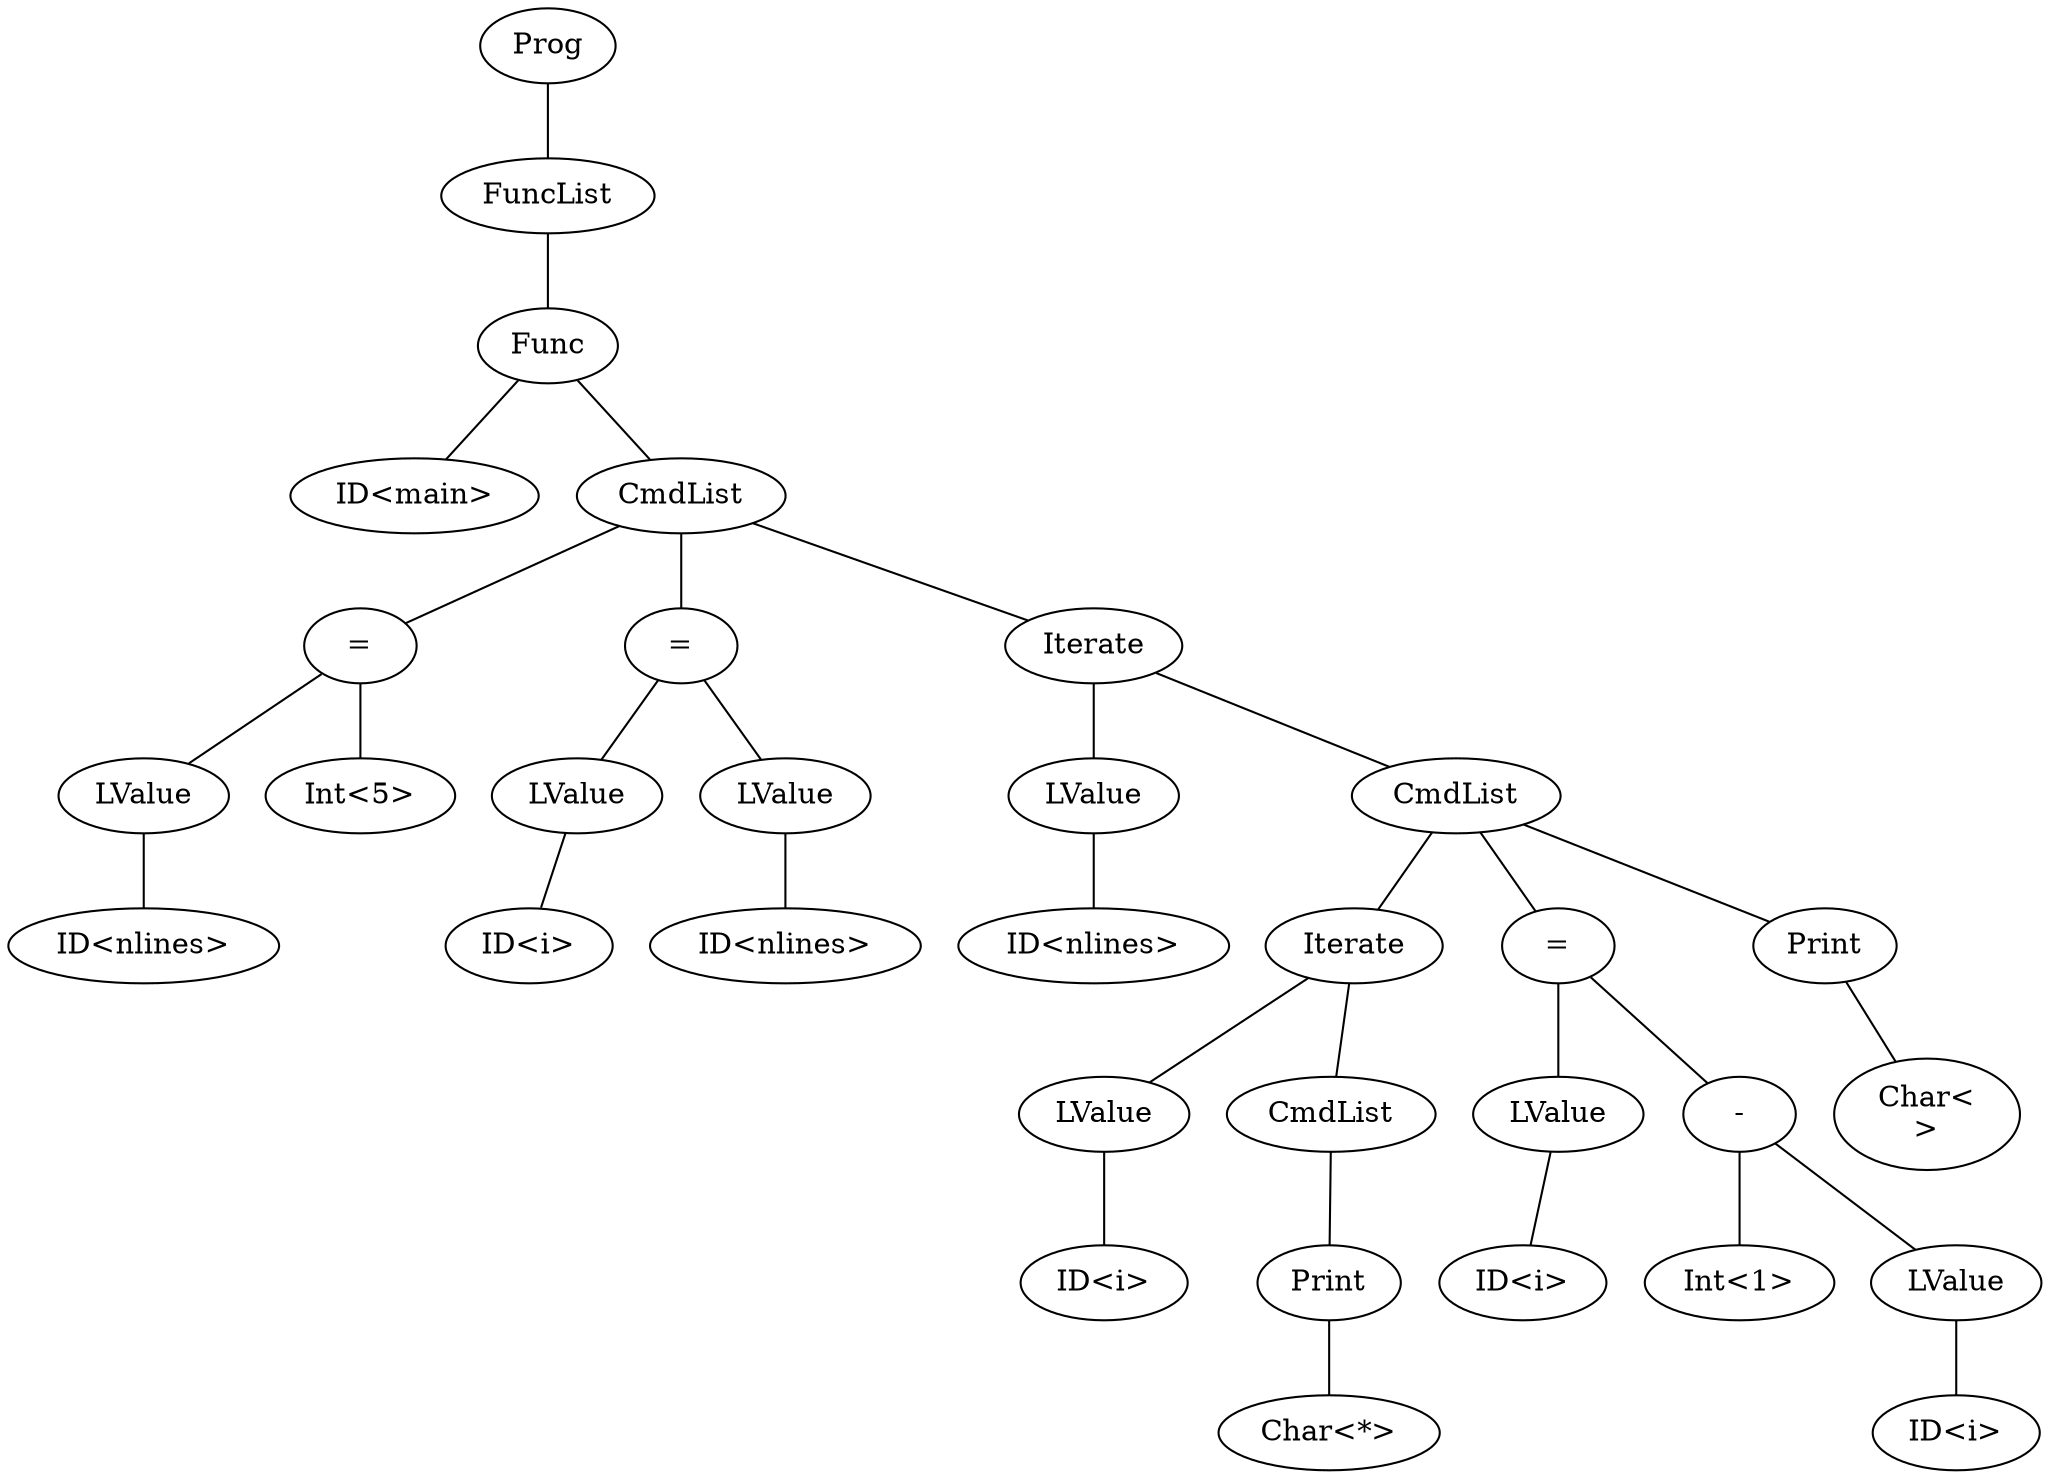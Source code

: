 graph program {
32 [label=Prog]
32--31
31 [label=FuncList]
31--30
30 [label="Func"]
30--29
29 [label="ID<main>"]
30--4
4 [label=CmdList]
4--3
3 [label= "="]
3--1
1 [label="LValue"]
1--0
0 [label="ID<nlines>"]
3--2
2 [label="Int<5>"]
4--9
9 [label= "="]
9--6
6 [label="LValue"]
6--5
5 [label="ID<i>"]
9--8
8 [label="LValue"]
8--7
7 [label="ID<nlines>"]
4--28
28 [label= "Iterate"]
28--11
11 [label="LValue"]
11--10
10 [label="ID<nlines>"]
28--18
18 [label=CmdList]
18--17
17 [label= "Iterate"]
17--13
13 [label="LValue"]
13--12
12 [label="ID<i>"]
17--16
16 [label=CmdList]
16--15
15 [label="Print"]
15--14
14 [label="Char<*>"]
18--25
25 [label= "="]
25--20
20 [label="LValue"]
20--19
19 [label="ID<i>"]
25--24
24 [label= "-"]
24--23
23 [label="Int<1>"]
24--22
22 [label="LValue"]
22--21
21 [label="ID<i>"]
18--27
27 [label="Print"]
27--26
26 [label="Char<\n>"]
}
